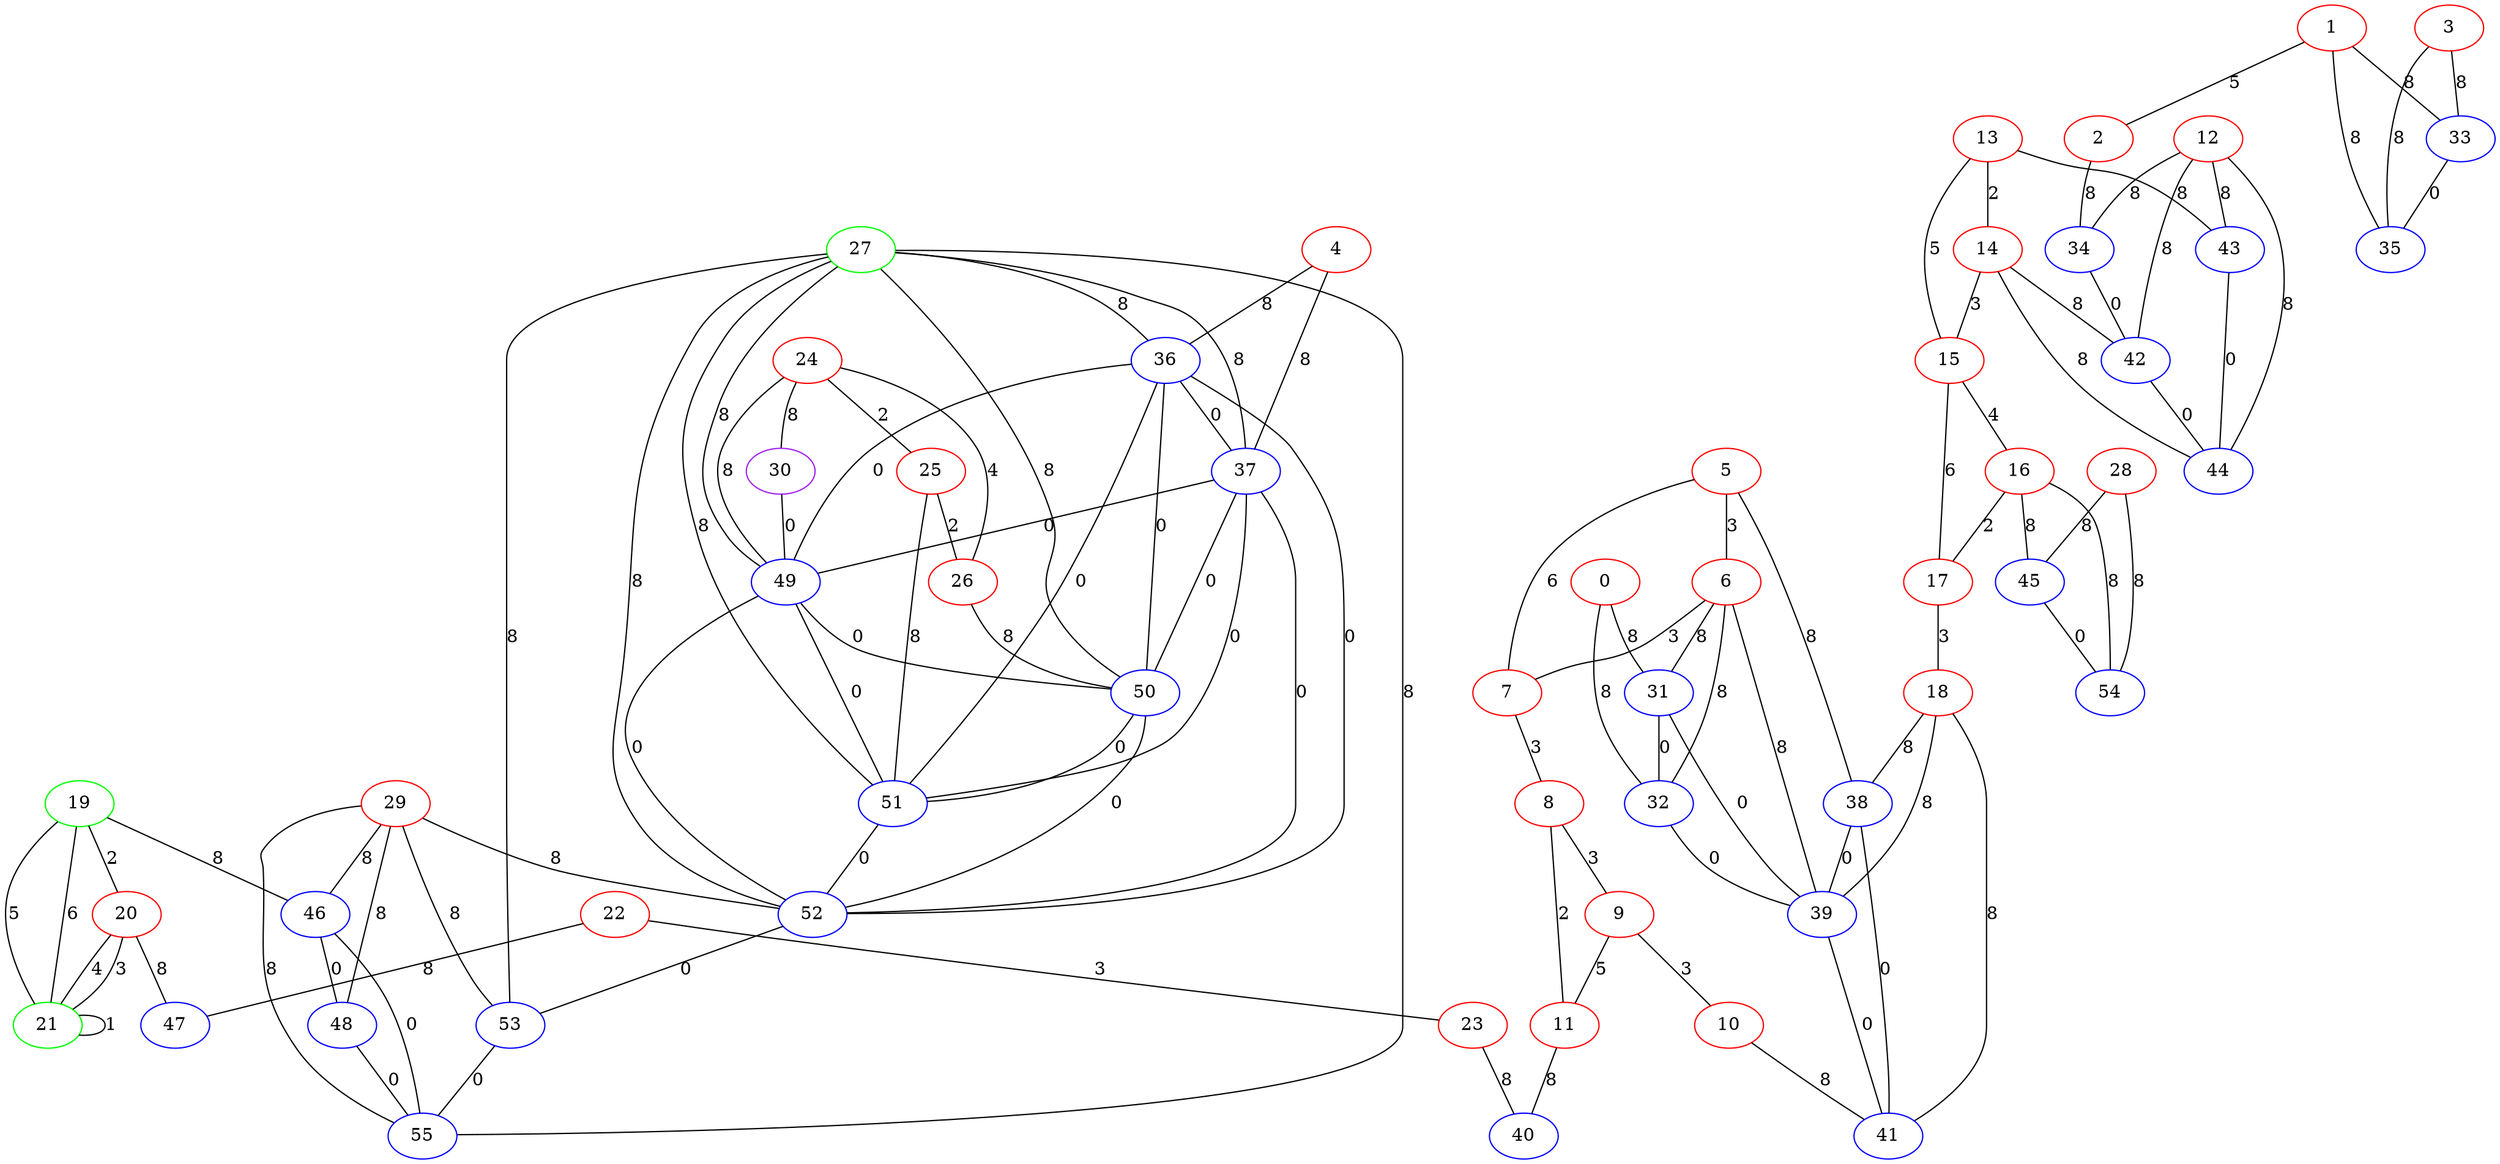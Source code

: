 graph "" {
0 [color=red, weight=1];
1 [color=red, weight=1];
2 [color=red, weight=1];
3 [color=red, weight=1];
4 [color=red, weight=1];
5 [color=red, weight=1];
6 [color=red, weight=1];
7 [color=red, weight=1];
8 [color=red, weight=1];
9 [color=red, weight=1];
10 [color=red, weight=1];
11 [color=red, weight=1];
12 [color=red, weight=1];
13 [color=red, weight=1];
14 [color=red, weight=1];
15 [color=red, weight=1];
16 [color=red, weight=1];
17 [color=red, weight=1];
18 [color=red, weight=1];
19 [color=green, weight=2];
20 [color=red, weight=1];
21 [color=green, weight=2];
22 [color=red, weight=1];
23 [color=red, weight=1];
24 [color=red, weight=1];
25 [color=red, weight=1];
26 [color=red, weight=1];
27 [color=green, weight=2];
28 [color=red, weight=1];
29 [color=red, weight=1];
30 [color=purple, weight=4];
31 [color=blue, weight=3];
32 [color=blue, weight=3];
33 [color=blue, weight=3];
34 [color=blue, weight=3];
35 [color=blue, weight=3];
36 [color=blue, weight=3];
37 [color=blue, weight=3];
38 [color=blue, weight=3];
39 [color=blue, weight=3];
40 [color=blue, weight=3];
41 [color=blue, weight=3];
42 [color=blue, weight=3];
43 [color=blue, weight=3];
44 [color=blue, weight=3];
45 [color=blue, weight=3];
46 [color=blue, weight=3];
47 [color=blue, weight=3];
48 [color=blue, weight=3];
49 [color=blue, weight=3];
50 [color=blue, weight=3];
51 [color=blue, weight=3];
52 [color=blue, weight=3];
53 [color=blue, weight=3];
54 [color=blue, weight=3];
55 [color=blue, weight=3];
0 -- 32  [key=0, label=8];
0 -- 31  [key=0, label=8];
1 -- 33  [key=0, label=8];
1 -- 2  [key=0, label=5];
1 -- 35  [key=0, label=8];
2 -- 34  [key=0, label=8];
3 -- 33  [key=0, label=8];
3 -- 35  [key=0, label=8];
4 -- 36  [key=0, label=8];
4 -- 37  [key=0, label=8];
5 -- 38  [key=0, label=8];
5 -- 6  [key=0, label=3];
5 -- 7  [key=0, label=6];
6 -- 32  [key=0, label=8];
6 -- 39  [key=0, label=8];
6 -- 31  [key=0, label=8];
6 -- 7  [key=0, label=3];
7 -- 8  [key=0, label=3];
8 -- 9  [key=0, label=3];
8 -- 11  [key=0, label=2];
9 -- 10  [key=0, label=3];
9 -- 11  [key=0, label=5];
10 -- 41  [key=0, label=8];
11 -- 40  [key=0, label=8];
12 -- 34  [key=0, label=8];
12 -- 43  [key=0, label=8];
12 -- 44  [key=0, label=8];
12 -- 42  [key=0, label=8];
13 -- 43  [key=0, label=8];
13 -- 14  [key=0, label=2];
13 -- 15  [key=0, label=5];
14 -- 42  [key=0, label=8];
14 -- 44  [key=0, label=8];
14 -- 15  [key=0, label=3];
15 -- 16  [key=0, label=4];
15 -- 17  [key=0, label=6];
16 -- 17  [key=0, label=2];
16 -- 45  [key=0, label=8];
16 -- 54  [key=0, label=8];
17 -- 18  [key=0, label=3];
18 -- 41  [key=0, label=8];
18 -- 38  [key=0, label=8];
18 -- 39  [key=0, label=8];
19 -- 20  [key=0, label=2];
19 -- 21  [key=0, label=5];
19 -- 21  [key=1, label=6];
19 -- 46  [key=0, label=8];
20 -- 21  [key=0, label=3];
20 -- 21  [key=1, label=4];
20 -- 47  [key=0, label=8];
21 -- 21  [key=0, label=1];
22 -- 47  [key=0, label=8];
22 -- 23  [key=0, label=3];
23 -- 40  [key=0, label=8];
24 -- 25  [key=0, label=2];
24 -- 26  [key=0, label=4];
24 -- 30  [key=0, label=8];
24 -- 49  [key=0, label=8];
25 -- 26  [key=0, label=2];
25 -- 51  [key=0, label=8];
26 -- 50  [key=0, label=8];
27 -- 36  [key=0, label=8];
27 -- 37  [key=0, label=8];
27 -- 49  [key=0, label=8];
27 -- 50  [key=0, label=8];
27 -- 51  [key=0, label=8];
27 -- 52  [key=0, label=8];
27 -- 53  [key=0, label=8];
27 -- 55  [key=0, label=8];
28 -- 45  [key=0, label=8];
28 -- 54  [key=0, label=8];
29 -- 48  [key=0, label=8];
29 -- 52  [key=0, label=8];
29 -- 53  [key=0, label=8];
29 -- 46  [key=0, label=8];
29 -- 55  [key=0, label=8];
30 -- 49  [key=0, label=0];
31 -- 32  [key=0, label=0];
31 -- 39  [key=0, label=0];
32 -- 39  [key=0, label=0];
33 -- 35  [key=0, label=0];
34 -- 42  [key=0, label=0];
36 -- 37  [key=0, label=0];
36 -- 49  [key=0, label=0];
36 -- 50  [key=0, label=0];
36 -- 51  [key=0, label=0];
36 -- 52  [key=0, label=0];
37 -- 49  [key=0, label=0];
37 -- 50  [key=0, label=0];
37 -- 51  [key=0, label=0];
37 -- 52  [key=0, label=0];
38 -- 41  [key=0, label=0];
38 -- 39  [key=0, label=0];
39 -- 41  [key=0, label=0];
42 -- 44  [key=0, label=0];
43 -- 44  [key=0, label=0];
45 -- 54  [key=0, label=0];
46 -- 48  [key=0, label=0];
46 -- 55  [key=0, label=0];
48 -- 55  [key=0, label=0];
49 -- 50  [key=0, label=0];
49 -- 51  [key=0, label=0];
49 -- 52  [key=0, label=0];
50 -- 51  [key=0, label=0];
50 -- 52  [key=0, label=0];
51 -- 52  [key=0, label=0];
52 -- 53  [key=0, label=0];
53 -- 55  [key=0, label=0];
}
